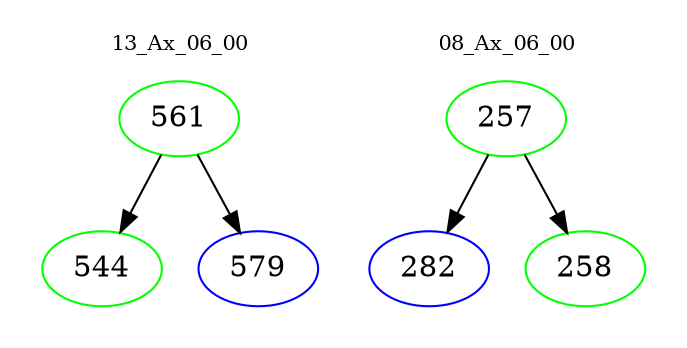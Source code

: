 digraph{
subgraph cluster_0 {
color = white
label = "13_Ax_06_00";
fontsize=10;
T0_561 [label="561", color="green"]
T0_561 -> T0_544 [color="black"]
T0_544 [label="544", color="green"]
T0_561 -> T0_579 [color="black"]
T0_579 [label="579", color="blue"]
}
subgraph cluster_1 {
color = white
label = "08_Ax_06_00";
fontsize=10;
T1_257 [label="257", color="green"]
T1_257 -> T1_282 [color="black"]
T1_282 [label="282", color="blue"]
T1_257 -> T1_258 [color="black"]
T1_258 [label="258", color="green"]
}
}
